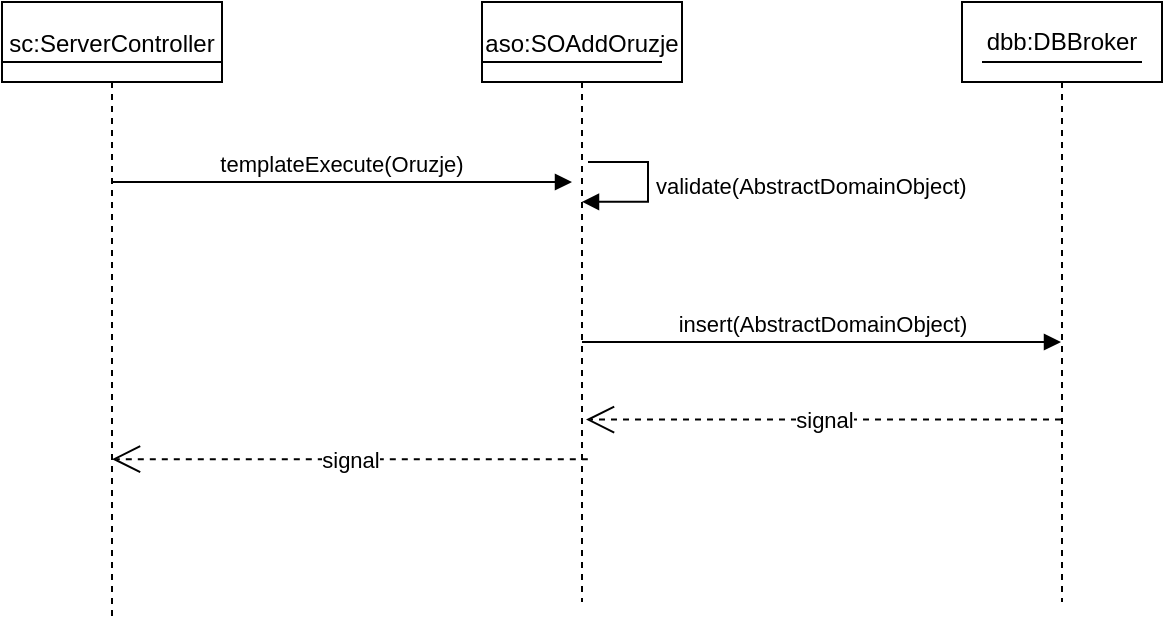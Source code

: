 <mxfile version="20.1.1" type="device"><diagram id="kgpKYQtTHZ0yAKxKKP6v" name="Page-1"><mxGraphModel dx="1038" dy="547" grid="1" gridSize="10" guides="1" tooltips="1" connect="1" arrows="1" fold="1" page="1" pageScale="1" pageWidth="850" pageHeight="1100" math="0" shadow="0"><root><mxCell id="0"/><mxCell id="1" parent="0"/><mxCell id="3nuBFxr9cyL0pnOWT2aG-1" value="sc:ServerController" style="shape=umlLifeline;perimeter=lifelinePerimeter;container=1;collapsible=0;recursiveResize=0;rounded=0;shadow=0;strokeWidth=1;" parent="1" vertex="1"><mxGeometry x="120" y="70" width="110" height="310" as="geometry"/></mxCell><mxCell id="3nuBFxr9cyL0pnOWT2aG-5" value="aso:SOAddOruzje" style="shape=umlLifeline;perimeter=lifelinePerimeter;container=1;collapsible=0;recursiveResize=0;rounded=0;shadow=0;strokeWidth=1;" parent="1" vertex="1"><mxGeometry x="360" y="70" width="100" height="300" as="geometry"/></mxCell><mxCell id="ZXANvao3_PfWXw138Ir_-6" value="validate(AbstractDomainObject)" style="edgeStyle=orthogonalEdgeStyle;html=1;align=left;spacingLeft=2;endArrow=block;rounded=0;entryX=0.5;entryY=0.333;entryDx=0;entryDy=0;entryPerimeter=0;" parent="3nuBFxr9cyL0pnOWT2aG-5" target="3nuBFxr9cyL0pnOWT2aG-5" edge="1"><mxGeometry relative="1" as="geometry"><mxPoint x="53" y="80" as="sourcePoint"/><Array as="points"><mxPoint x="83" y="80"/><mxPoint x="83" y="100"/></Array><mxPoint x="58" y="100" as="targetPoint"/></mxGeometry></mxCell><mxCell id="ZXANvao3_PfWXw138Ir_-14" value="" style="endArrow=none;html=1;rounded=0;exitX=0;exitY=0.1;exitDx=0;exitDy=0;exitPerimeter=0;" parent="3nuBFxr9cyL0pnOWT2aG-5" source="3nuBFxr9cyL0pnOWT2aG-5" edge="1"><mxGeometry width="50" height="50" relative="1" as="geometry"><mxPoint x="20" y="30" as="sourcePoint"/><mxPoint x="90" y="30" as="targetPoint"/></mxGeometry></mxCell><mxCell id="3nuBFxr9cyL0pnOWT2aG-8" value="templateExecute(Oruzje)" style="verticalAlign=bottom;endArrow=block;entryX=0;entryY=0;shadow=0;strokeWidth=1;" parent="1" edge="1"><mxGeometry relative="1" as="geometry"><mxPoint x="175" y="160.0" as="sourcePoint"/><mxPoint x="405" y="160.0" as="targetPoint"/></mxGeometry></mxCell><mxCell id="ZXANvao3_PfWXw138Ir_-12" value="dbb:DBBroker" style="shape=umlLifeline;perimeter=lifelinePerimeter;whiteSpace=wrap;html=1;container=1;collapsible=0;recursiveResize=0;outlineConnect=0;" parent="1" vertex="1"><mxGeometry x="600" y="70" width="100" height="300" as="geometry"/></mxCell><mxCell id="ZXANvao3_PfWXw138Ir_-13" value="" style="endArrow=none;html=1;rounded=0;" parent="1" edge="1"><mxGeometry width="50" height="50" relative="1" as="geometry"><mxPoint x="120" y="97" as="sourcePoint"/><mxPoint x="230" y="100" as="targetPoint"/><Array as="points"><mxPoint x="120" y="100"/><mxPoint x="130" y="100"/></Array></mxGeometry></mxCell><mxCell id="ZXANvao3_PfWXw138Ir_-16" value="" style="endArrow=none;html=1;rounded=0;" parent="1" edge="1"><mxGeometry width="50" height="50" relative="1" as="geometry"><mxPoint x="650" y="100" as="sourcePoint"/><mxPoint x="650" y="100" as="targetPoint"/><Array as="points"><mxPoint x="610" y="100"/><mxPoint x="690" y="100"/></Array></mxGeometry></mxCell><mxCell id="ZXANvao3_PfWXw138Ir_-17" value="signal" style="endArrow=open;endSize=12;dashed=1;html=1;rounded=0;exitX=0.529;exitY=0.762;exitDx=0;exitDy=0;exitPerimeter=0;" parent="1" source="3nuBFxr9cyL0pnOWT2aG-5" target="3nuBFxr9cyL0pnOWT2aG-1" edge="1"><mxGeometry width="160" relative="1" as="geometry"><mxPoint x="320" y="300" as="sourcePoint"/><mxPoint x="480" y="300" as="targetPoint"/></mxGeometry></mxCell><mxCell id="ZXANvao3_PfWXw138Ir_-19" value="signal" style="endArrow=open;endSize=12;dashed=1;html=1;rounded=0;entryX=0.52;entryY=0.696;entryDx=0;entryDy=0;entryPerimeter=0;" parent="1" source="ZXANvao3_PfWXw138Ir_-12" target="3nuBFxr9cyL0pnOWT2aG-5" edge="1"><mxGeometry width="160" relative="1" as="geometry"><mxPoint x="320" y="300" as="sourcePoint"/><mxPoint x="480" y="300" as="targetPoint"/></mxGeometry></mxCell><mxCell id="ZXANvao3_PfWXw138Ir_-20" value="insert(AbstractDomainObject)" style="html=1;verticalAlign=bottom;endArrow=block;rounded=0;" parent="1" target="ZXANvao3_PfWXw138Ir_-12" edge="1"><mxGeometry x="0.002" width="80" relative="1" as="geometry"><mxPoint x="410" y="240" as="sourcePoint"/><mxPoint x="440" y="300" as="targetPoint"/><Array as="points"><mxPoint x="530" y="240"/></Array><mxPoint as="offset"/></mxGeometry></mxCell></root></mxGraphModel></diagram></mxfile>